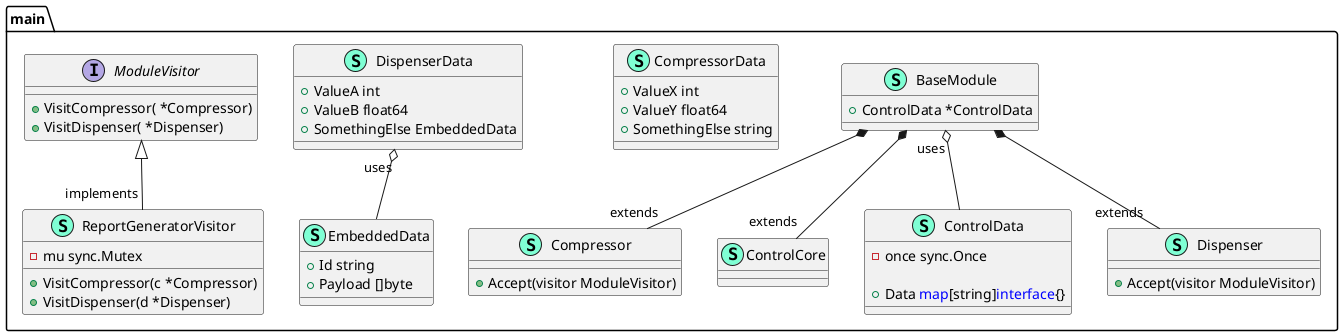 @startuml
namespace main {
    class BaseModule << (S,Aquamarine) >> {
        + ControlData *ControlData

    }
    class Compressor << (S,Aquamarine) >> {
        + Accept(visitor ModuleVisitor) 

    }
    class CompressorData << (S,Aquamarine) >> {
        + ValueX int
        + ValueY float64
        + SomethingElse string

    }
    class ControlCore << (S,Aquamarine) >> {
    }
    class ControlData << (S,Aquamarine) >> {
        - once sync.Once

        + Data <font color=blue>map</font>[string]<font color=blue>interface</font>{}

    }
    class Dispenser << (S,Aquamarine) >> {
        + Accept(visitor ModuleVisitor) 

    }
    class DispenserData << (S,Aquamarine) >> {
        + ValueA int
        + ValueB float64
        + SomethingElse EmbeddedData

    }
    class EmbeddedData << (S,Aquamarine) >> {
        + Id string
        + Payload []byte

    }
    interface ModuleVisitor  {
        + VisitCompressor( *Compressor) 
        + VisitDispenser( *Dispenser) 

    }
    class ReportGeneratorVisitor << (S,Aquamarine) >> {
        - mu sync.Mutex

        + VisitCompressor(c *Compressor) 
        + VisitDispenser(d *Dispenser) 

    }
}
"main.BaseModule" *-- "extends""main.Compressor"
"main.BaseModule" *-- "extends""main.ControlCore"
"main.BaseModule" *-- "extends""main.Dispenser"

"main.ModuleVisitor" <|-- "implements""main.ReportGeneratorVisitor"

"main.BaseModule""uses" o-- "main.ControlData"
"main.DispenserData""uses" o-- "main.EmbeddedData"

@enduml
